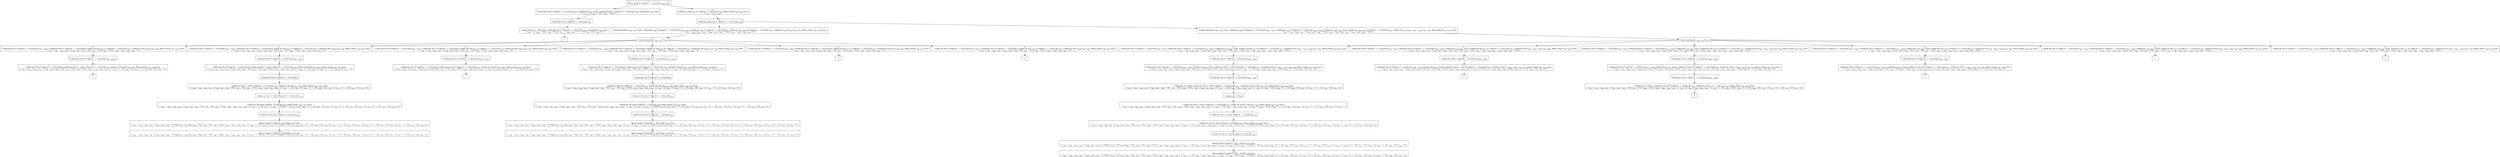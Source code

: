 digraph {
    graph [rankdir=TB
          ,bgcolor=transparent];
    node [shape=box
         ,fillcolor=white
         ,style=filled];
    0 [label=<O <BR/> Memo check (C Triple [0 : 1 : [3] [2] []]) v<SUB>363</SUB> Trueo>];
    1 [label=<C <BR/> Unfold get One (C Triple [0 : 1 : [3] [2] []]) v<SUB>391</SUB>, Unfold isNil v<SUB>391</SUB> Trueo, Unfold get Two (C Triple [0 : 1 : [3] [2] []]) v<SUB>392</SUB>, Unfold isNil v<SUB>392</SUB> Trueo <BR/>  [ v<SUB>363</SUB> &rarr; [], v<SUB>389</SUB> &rarr; Trueo, v<SUB>390</SUB> &rarr; Trueo ] >];
    2 [label=<C <BR/> Unfold one_step v<SUB>393</SUB> (C Triple [0 : 1 : [3] [2] []]) v<SUB>395</SUB>, Memo check v<SUB>395</SUB> v<SUB>394</SUB> Trueo <BR/>  [ v<SUB>363</SUB> &rarr; v<SUB>393</SUB> : v<SUB>394</SUB> ] >];
    3 [label=<O <BR/> Unfold get One (C Triple [0 : 1 : [3] [2] []]) v<SUB>391</SUB>>];
    4 [label=<C <BR/> Unfold isNil (0 : 1 : [3]) Trueo, Unfold get Two (C Triple [0 : 1 : [3] [2] []]) v<SUB>392</SUB>, Unfold isNil v<SUB>392</SUB> Trueo <BR/>  [ v<SUB>363</SUB> &rarr; [], v<SUB>389</SUB> &rarr; Trueo, v<SUB>390</SUB> &rarr; Trueo, v<SUB>391</SUB> &rarr; v<SUB>396</SUB>, v<SUB>396</SUB> &rarr; 0 : 1 : [3], v<SUB>397</SUB> &rarr; [2], v<SUB>398</SUB> &rarr; [] ] >];
    5 [label=<_|_>];
    6 [label=<O <BR/> Unfold one_step v<SUB>393</SUB> (C Triple [0 : 1 : [3] [2] []]) v<SUB>395</SUB>>];
    7 [label=<C <BR/> Unfold notEqStick v<SUB>396</SUB> v<SUB>397</SUB> Trueo, Unfold get v<SUB>396</SUB> (C Triple [0 : 1 : [3] [2] []]) (v<SUB>400</SUB> : v<SUB>401</SUB>), Unfold get v<SUB>397</SUB> (C Triple [0 : 1 : [3] [2] []]) [], Unfold set v<SUB>396</SUB> v<SUB>401</SUB> (C Triple [0 : 1 : [3] [2] []]) v<SUB>403</SUB>, Unfold set v<SUB>397</SUB> [v<SUB>400</SUB>] v<SUB>403</SUB> v<SUB>395</SUB>, Memo check v<SUB>395</SUB> v<SUB>394</SUB> Trueo <BR/>  [ v<SUB>363</SUB> &rarr; v<SUB>393</SUB> : v<SUB>394</SUB>, v<SUB>393</SUB> &rarr; (v<SUB>396</SUB>, v<SUB>397</SUB>), v<SUB>398</SUB> &rarr; Trueo, v<SUB>399</SUB> &rarr; v<SUB>400</SUB> : v<SUB>401</SUB>, v<SUB>402</SUB> &rarr; [] ] >];
    8 [label=<C <BR/> Unfold notEqStick v<SUB>396</SUB> v<SUB>397</SUB> Trueo, Unfold get v<SUB>396</SUB> (C Triple [0 : 1 : [3] [2] []]) (v<SUB>400</SUB> : v<SUB>401</SUB>), Unfold get v<SUB>397</SUB> (C Triple [0 : 1 : [3] [2] []]) (v<SUB>404</SUB> : v<SUB>405</SUB>), Unfold less v<SUB>400</SUB> v<SUB>404</SUB> Trueo, Unfold set v<SUB>396</SUB> v<SUB>401</SUB> (C Triple [0 : 1 : [3] [2] []]) v<SUB>407</SUB>, Unfold set v<SUB>397</SUB> (v<SUB>400</SUB> : v<SUB>404</SUB> : v<SUB>405</SUB>) v<SUB>407</SUB> v<SUB>395</SUB>, Memo check v<SUB>395</SUB> v<SUB>394</SUB> Trueo <BR/>  [ v<SUB>363</SUB> &rarr; v<SUB>393</SUB> : v<SUB>394</SUB>, v<SUB>393</SUB> &rarr; (v<SUB>396</SUB>, v<SUB>397</SUB>), v<SUB>398</SUB> &rarr; Trueo, v<SUB>399</SUB> &rarr; v<SUB>400</SUB> : v<SUB>401</SUB>, v<SUB>402</SUB> &rarr; v<SUB>404</SUB> : v<SUB>405</SUB>, v<SUB>406</SUB> &rarr; Trueo ] >];
    9 [label=<O <BR/> Unfold notEqStick v<SUB>396</SUB> v<SUB>397</SUB> Trueo>];
    10 [label=<C <BR/> Unfold get One (C Triple [0 : 1 : [3] [2] []]) (v<SUB>400</SUB> : v<SUB>401</SUB>), Unfold get Two (C Triple [0 : 1 : [3] [2] []]) [], Unfold set One v<SUB>401</SUB> (C Triple [0 : 1 : [3] [2] []]) v<SUB>403</SUB>, Unfold set Two [v<SUB>400</SUB>] v<SUB>403</SUB> v<SUB>395</SUB>, Memo check v<SUB>395</SUB> v<SUB>394</SUB> Trueo <BR/>  [ v<SUB>363</SUB> &rarr; v<SUB>393</SUB> : v<SUB>394</SUB>, v<SUB>393</SUB> &rarr; (v<SUB>396</SUB>, v<SUB>397</SUB>), v<SUB>396</SUB> &rarr; One, v<SUB>397</SUB> &rarr; Two, v<SUB>398</SUB> &rarr; Trueo, v<SUB>399</SUB> &rarr; v<SUB>400</SUB> : v<SUB>401</SUB>, v<SUB>402</SUB> &rarr; [] ] >];
    11 [label=<C <BR/> Unfold get One (C Triple [0 : 1 : [3] [2] []]) (v<SUB>400</SUB> : v<SUB>401</SUB>), Unfold get Thr (C Triple [0 : 1 : [3] [2] []]) [], Unfold set One v<SUB>401</SUB> (C Triple [0 : 1 : [3] [2] []]) v<SUB>403</SUB>, Unfold set Thr [v<SUB>400</SUB>] v<SUB>403</SUB> v<SUB>395</SUB>, Memo check v<SUB>395</SUB> v<SUB>394</SUB> Trueo <BR/>  [ v<SUB>363</SUB> &rarr; v<SUB>393</SUB> : v<SUB>394</SUB>, v<SUB>393</SUB> &rarr; (v<SUB>396</SUB>, v<SUB>397</SUB>), v<SUB>396</SUB> &rarr; One, v<SUB>397</SUB> &rarr; Thr, v<SUB>398</SUB> &rarr; Trueo, v<SUB>399</SUB> &rarr; v<SUB>400</SUB> : v<SUB>401</SUB>, v<SUB>402</SUB> &rarr; [] ] >];
    12 [label=<C <BR/> Unfold get Two (C Triple [0 : 1 : [3] [2] []]) (v<SUB>400</SUB> : v<SUB>401</SUB>), Unfold get One (C Triple [0 : 1 : [3] [2] []]) [], Unfold set Two v<SUB>401</SUB> (C Triple [0 : 1 : [3] [2] []]) v<SUB>403</SUB>, Unfold set One [v<SUB>400</SUB>] v<SUB>403</SUB> v<SUB>395</SUB>, Memo check v<SUB>395</SUB> v<SUB>394</SUB> Trueo <BR/>  [ v<SUB>363</SUB> &rarr; v<SUB>393</SUB> : v<SUB>394</SUB>, v<SUB>393</SUB> &rarr; (v<SUB>396</SUB>, v<SUB>397</SUB>), v<SUB>396</SUB> &rarr; Two, v<SUB>397</SUB> &rarr; One, v<SUB>398</SUB> &rarr; Trueo, v<SUB>399</SUB> &rarr; v<SUB>400</SUB> : v<SUB>401</SUB>, v<SUB>402</SUB> &rarr; [] ] >];
    13 [label=<C <BR/> Unfold get Two (C Triple [0 : 1 : [3] [2] []]) (v<SUB>400</SUB> : v<SUB>401</SUB>), Unfold get Thr (C Triple [0 : 1 : [3] [2] []]) [], Unfold set Two v<SUB>401</SUB> (C Triple [0 : 1 : [3] [2] []]) v<SUB>403</SUB>, Unfold set Thr [v<SUB>400</SUB>] v<SUB>403</SUB> v<SUB>395</SUB>, Memo check v<SUB>395</SUB> v<SUB>394</SUB> Trueo <BR/>  [ v<SUB>363</SUB> &rarr; v<SUB>393</SUB> : v<SUB>394</SUB>, v<SUB>393</SUB> &rarr; (v<SUB>396</SUB>, v<SUB>397</SUB>), v<SUB>396</SUB> &rarr; Two, v<SUB>397</SUB> &rarr; Thr, v<SUB>398</SUB> &rarr; Trueo, v<SUB>399</SUB> &rarr; v<SUB>400</SUB> : v<SUB>401</SUB>, v<SUB>402</SUB> &rarr; [] ] >];
    14 [label=<C <BR/> Unfold get Thr (C Triple [0 : 1 : [3] [2] []]) (v<SUB>400</SUB> : v<SUB>401</SUB>), Unfold get One (C Triple [0 : 1 : [3] [2] []]) [], Unfold set Thr v<SUB>401</SUB> (C Triple [0 : 1 : [3] [2] []]) v<SUB>403</SUB>, Unfold set One [v<SUB>400</SUB>] v<SUB>403</SUB> v<SUB>395</SUB>, Memo check v<SUB>395</SUB> v<SUB>394</SUB> Trueo <BR/>  [ v<SUB>363</SUB> &rarr; v<SUB>393</SUB> : v<SUB>394</SUB>, v<SUB>393</SUB> &rarr; (v<SUB>396</SUB>, v<SUB>397</SUB>), v<SUB>396</SUB> &rarr; Thr, v<SUB>397</SUB> &rarr; One, v<SUB>398</SUB> &rarr; Trueo, v<SUB>399</SUB> &rarr; v<SUB>400</SUB> : v<SUB>401</SUB>, v<SUB>402</SUB> &rarr; [] ] >];
    15 [label=<C <BR/> Unfold get Thr (C Triple [0 : 1 : [3] [2] []]) (v<SUB>400</SUB> : v<SUB>401</SUB>), Unfold get Two (C Triple [0 : 1 : [3] [2] []]) [], Unfold set Thr v<SUB>401</SUB> (C Triple [0 : 1 : [3] [2] []]) v<SUB>403</SUB>, Unfold set Two [v<SUB>400</SUB>] v<SUB>403</SUB> v<SUB>395</SUB>, Memo check v<SUB>395</SUB> v<SUB>394</SUB> Trueo <BR/>  [ v<SUB>363</SUB> &rarr; v<SUB>393</SUB> : v<SUB>394</SUB>, v<SUB>393</SUB> &rarr; (v<SUB>396</SUB>, v<SUB>397</SUB>), v<SUB>396</SUB> &rarr; Thr, v<SUB>397</SUB> &rarr; Two, v<SUB>398</SUB> &rarr; Trueo, v<SUB>399</SUB> &rarr; v<SUB>400</SUB> : v<SUB>401</SUB>, v<SUB>402</SUB> &rarr; [] ] >];
    16 [label=<O <BR/> Unfold get One (C Triple [0 : 1 : [3] [2] []]) (v<SUB>400</SUB> : v<SUB>401</SUB>)>];
    17 [label=<C <BR/> Unfold get Two (C Triple [0 : 1 : [3] [2] []]) [], Unfold set One (1 : [3]) (C Triple [0 : 1 : [3] [2] []]) v<SUB>403</SUB>, Unfold set Two [0] v<SUB>403</SUB> v<SUB>395</SUB>, Memo check v<SUB>395</SUB> v<SUB>394</SUB> Trueo <BR/>  [ v<SUB>363</SUB> &rarr; v<SUB>393</SUB> : v<SUB>394</SUB>, v<SUB>393</SUB> &rarr; (v<SUB>396</SUB>, v<SUB>397</SUB>), v<SUB>396</SUB> &rarr; One, v<SUB>397</SUB> &rarr; Two, v<SUB>398</SUB> &rarr; Trueo, v<SUB>399</SUB> &rarr; v<SUB>400</SUB> : v<SUB>401</SUB>, v<SUB>400</SUB> &rarr; 0, v<SUB>401</SUB> &rarr; 1 : [3], v<SUB>402</SUB> &rarr; [], v<SUB>408</SUB> &rarr; 0 : 1 : [3], v<SUB>409</SUB> &rarr; [2], v<SUB>410</SUB> &rarr; [] ] >];
    18 [label=<_|_>];
    19 [label=<O <BR/> Unfold get One (C Triple [0 : 1 : [3] [2] []]) (v<SUB>400</SUB> : v<SUB>401</SUB>)>];
    20 [label=<C <BR/> Unfold get Thr (C Triple [0 : 1 : [3] [2] []]) [], Unfold set One (1 : [3]) (C Triple [0 : 1 : [3] [2] []]) v<SUB>403</SUB>, Unfold set Thr [0] v<SUB>403</SUB> v<SUB>395</SUB>, Memo check v<SUB>395</SUB> v<SUB>394</SUB> Trueo <BR/>  [ v<SUB>363</SUB> &rarr; v<SUB>393</SUB> : v<SUB>394</SUB>, v<SUB>393</SUB> &rarr; (v<SUB>396</SUB>, v<SUB>397</SUB>), v<SUB>396</SUB> &rarr; One, v<SUB>397</SUB> &rarr; Thr, v<SUB>398</SUB> &rarr; Trueo, v<SUB>399</SUB> &rarr; v<SUB>400</SUB> : v<SUB>401</SUB>, v<SUB>400</SUB> &rarr; 0, v<SUB>401</SUB> &rarr; 1 : [3], v<SUB>402</SUB> &rarr; [], v<SUB>408</SUB> &rarr; 0 : 1 : [3], v<SUB>409</SUB> &rarr; [2], v<SUB>410</SUB> &rarr; [] ] >];
    21 [label=<O <BR/> Unfold get Thr (C Triple [0 : 1 : [3] [2] []]) []>];
    22 [label=<C <BR/> Unfold set One (1 : [3]) (C Triple [0 : 1 : [3] [2] []]) v<SUB>403</SUB>, Unfold set Thr [0] v<SUB>403</SUB> v<SUB>395</SUB>, Memo check v<SUB>395</SUB> v<SUB>394</SUB> Trueo <BR/>  [ v<SUB>363</SUB> &rarr; v<SUB>393</SUB> : v<SUB>394</SUB>, v<SUB>393</SUB> &rarr; (v<SUB>396</SUB>, v<SUB>397</SUB>), v<SUB>396</SUB> &rarr; One, v<SUB>397</SUB> &rarr; Thr, v<SUB>398</SUB> &rarr; Trueo, v<SUB>399</SUB> &rarr; v<SUB>400</SUB> : v<SUB>401</SUB>, v<SUB>400</SUB> &rarr; 0, v<SUB>401</SUB> &rarr; 1 : [3], v<SUB>402</SUB> &rarr; [], v<SUB>408</SUB> &rarr; 0 : 1 : [3], v<SUB>409</SUB> &rarr; [2], v<SUB>410</SUB> &rarr; [], v<SUB>411</SUB> &rarr; 0 : 1 : [3], v<SUB>412</SUB> &rarr; [2], v<SUB>413</SUB> &rarr; [] ] >];
    23 [label=<O <BR/> Unfold set One (1 : [3]) (C Triple [0 : 1 : [3] [2] []]) v<SUB>403</SUB>>];
    24 [label=<C <BR/> Unfold set Thr [0] (C Triple [1 : [3] [2] []]) v<SUB>395</SUB>, Memo check v<SUB>395</SUB> v<SUB>394</SUB> Trueo <BR/>  [ v<SUB>363</SUB> &rarr; v<SUB>393</SUB> : v<SUB>394</SUB>, v<SUB>393</SUB> &rarr; (v<SUB>396</SUB>, v<SUB>397</SUB>), v<SUB>396</SUB> &rarr; One, v<SUB>397</SUB> &rarr; Thr, v<SUB>398</SUB> &rarr; Trueo, v<SUB>399</SUB> &rarr; v<SUB>400</SUB> : v<SUB>401</SUB>, v<SUB>400</SUB> &rarr; 0, v<SUB>401</SUB> &rarr; 1 : [3], v<SUB>402</SUB> &rarr; [], v<SUB>403</SUB> &rarr; C Triple [1 : [3] v<SUB>415</SUB> v<SUB>416</SUB>], v<SUB>408</SUB> &rarr; 0 : 1 : [3], v<SUB>409</SUB> &rarr; [2], v<SUB>410</SUB> &rarr; [], v<SUB>411</SUB> &rarr; 0 : 1 : [3], v<SUB>412</SUB> &rarr; [2], v<SUB>413</SUB> &rarr; [], v<SUB>414</SUB> &rarr; 0 : 1 : [3], v<SUB>415</SUB> &rarr; [2], v<SUB>416</SUB> &rarr; [] ] >];
    25 [label=<O <BR/> Unfold set Thr [0] (C Triple [1 : [3] [2] []]) v<SUB>395</SUB>>];
    26 [label=<C <BR/> Memo check (C Triple [1 : [3] [2] [0]]) v<SUB>394</SUB> Trueo <BR/>  [ v<SUB>363</SUB> &rarr; v<SUB>393</SUB> : v<SUB>394</SUB>, v<SUB>393</SUB> &rarr; (v<SUB>396</SUB>, v<SUB>397</SUB>), v<SUB>395</SUB> &rarr; C Triple [v<SUB>417</SUB> v<SUB>418</SUB> [0]], v<SUB>396</SUB> &rarr; One, v<SUB>397</SUB> &rarr; Thr, v<SUB>398</SUB> &rarr; Trueo, v<SUB>399</SUB> &rarr; v<SUB>400</SUB> : v<SUB>401</SUB>, v<SUB>400</SUB> &rarr; 0, v<SUB>401</SUB> &rarr; 1 : [3], v<SUB>402</SUB> &rarr; [], v<SUB>403</SUB> &rarr; C Triple [1 : [3] v<SUB>415</SUB> v<SUB>416</SUB>], v<SUB>408</SUB> &rarr; 0 : 1 : [3], v<SUB>409</SUB> &rarr; [2], v<SUB>410</SUB> &rarr; [], v<SUB>411</SUB> &rarr; 0 : 1 : [3], v<SUB>412</SUB> &rarr; [2], v<SUB>413</SUB> &rarr; [], v<SUB>414</SUB> &rarr; 0 : 1 : [3], v<SUB>415</SUB> &rarr; [2], v<SUB>416</SUB> &rarr; [], v<SUB>417</SUB> &rarr; 1 : [3], v<SUB>418</SUB> &rarr; [2], v<SUB>419</SUB> &rarr; [] ] >];
    27 [label=<Leaf <BR/> Memo check (C Triple [1 : [3] [2] [0]]) v<SUB>394</SUB> Trueo <BR/>  [ v<SUB>363</SUB> &rarr; v<SUB>393</SUB> : v<SUB>394</SUB>, v<SUB>393</SUB> &rarr; (v<SUB>396</SUB>, v<SUB>397</SUB>), v<SUB>395</SUB> &rarr; C Triple [v<SUB>417</SUB> v<SUB>418</SUB> [0]], v<SUB>396</SUB> &rarr; One, v<SUB>397</SUB> &rarr; Thr, v<SUB>398</SUB> &rarr; Trueo, v<SUB>399</SUB> &rarr; v<SUB>400</SUB> : v<SUB>401</SUB>, v<SUB>400</SUB> &rarr; 0, v<SUB>401</SUB> &rarr; 1 : [3], v<SUB>402</SUB> &rarr; [], v<SUB>403</SUB> &rarr; C Triple [1 : [3] v<SUB>415</SUB> v<SUB>416</SUB>], v<SUB>408</SUB> &rarr; 0 : 1 : [3], v<SUB>409</SUB> &rarr; [2], v<SUB>410</SUB> &rarr; [], v<SUB>411</SUB> &rarr; 0 : 1 : [3], v<SUB>412</SUB> &rarr; [2], v<SUB>413</SUB> &rarr; [], v<SUB>414</SUB> &rarr; 0 : 1 : [3], v<SUB>415</SUB> &rarr; [2], v<SUB>416</SUB> &rarr; [], v<SUB>417</SUB> &rarr; 1 : [3], v<SUB>418</SUB> &rarr; [2], v<SUB>419</SUB> &rarr; [] ] >];
    28 [label=<O <BR/> Unfold get Two (C Triple [0 : 1 : [3] [2] []]) (v<SUB>400</SUB> : v<SUB>401</SUB>)>];
    29 [label=<C <BR/> Unfold get One (C Triple [0 : 1 : [3] [2] []]) [], Unfold set Two [] (C Triple [0 : 1 : [3] [2] []]) v<SUB>403</SUB>, Unfold set One [2] v<SUB>403</SUB> v<SUB>395</SUB>, Memo check v<SUB>395</SUB> v<SUB>394</SUB> Trueo <BR/>  [ v<SUB>363</SUB> &rarr; v<SUB>393</SUB> : v<SUB>394</SUB>, v<SUB>393</SUB> &rarr; (v<SUB>396</SUB>, v<SUB>397</SUB>), v<SUB>396</SUB> &rarr; Two, v<SUB>397</SUB> &rarr; One, v<SUB>398</SUB> &rarr; Trueo, v<SUB>399</SUB> &rarr; v<SUB>400</SUB> : v<SUB>401</SUB>, v<SUB>400</SUB> &rarr; 2, v<SUB>401</SUB> &rarr; [], v<SUB>402</SUB> &rarr; [], v<SUB>408</SUB> &rarr; 0 : 1 : [3], v<SUB>409</SUB> &rarr; [2], v<SUB>410</SUB> &rarr; [] ] >];
    30 [label=<_|_>];
    31 [label=<O <BR/> Unfold get Two (C Triple [0 : 1 : [3] [2] []]) (v<SUB>400</SUB> : v<SUB>401</SUB>)>];
    32 [label=<C <BR/> Unfold get Thr (C Triple [0 : 1 : [3] [2] []]) [], Unfold set Two [] (C Triple [0 : 1 : [3] [2] []]) v<SUB>403</SUB>, Unfold set Thr [2] v<SUB>403</SUB> v<SUB>395</SUB>, Memo check v<SUB>395</SUB> v<SUB>394</SUB> Trueo <BR/>  [ v<SUB>363</SUB> &rarr; v<SUB>393</SUB> : v<SUB>394</SUB>, v<SUB>393</SUB> &rarr; (v<SUB>396</SUB>, v<SUB>397</SUB>), v<SUB>396</SUB> &rarr; Two, v<SUB>397</SUB> &rarr; Thr, v<SUB>398</SUB> &rarr; Trueo, v<SUB>399</SUB> &rarr; v<SUB>400</SUB> : v<SUB>401</SUB>, v<SUB>400</SUB> &rarr; 2, v<SUB>401</SUB> &rarr; [], v<SUB>402</SUB> &rarr; [], v<SUB>408</SUB> &rarr; 0 : 1 : [3], v<SUB>409</SUB> &rarr; [2], v<SUB>410</SUB> &rarr; [] ] >];
    33 [label=<O <BR/> Unfold get Thr (C Triple [0 : 1 : [3] [2] []]) []>];
    34 [label=<C <BR/> Unfold set Two [] (C Triple [0 : 1 : [3] [2] []]) v<SUB>403</SUB>, Unfold set Thr [2] v<SUB>403</SUB> v<SUB>395</SUB>, Memo check v<SUB>395</SUB> v<SUB>394</SUB> Trueo <BR/>  [ v<SUB>363</SUB> &rarr; v<SUB>393</SUB> : v<SUB>394</SUB>, v<SUB>393</SUB> &rarr; (v<SUB>396</SUB>, v<SUB>397</SUB>), v<SUB>396</SUB> &rarr; Two, v<SUB>397</SUB> &rarr; Thr, v<SUB>398</SUB> &rarr; Trueo, v<SUB>399</SUB> &rarr; v<SUB>400</SUB> : v<SUB>401</SUB>, v<SUB>400</SUB> &rarr; 2, v<SUB>401</SUB> &rarr; [], v<SUB>402</SUB> &rarr; [], v<SUB>408</SUB> &rarr; 0 : 1 : [3], v<SUB>409</SUB> &rarr; [2], v<SUB>410</SUB> &rarr; [], v<SUB>411</SUB> &rarr; 0 : 1 : [3], v<SUB>412</SUB> &rarr; [2], v<SUB>413</SUB> &rarr; [] ] >];
    35 [label=<O <BR/> Unfold set Two [] (C Triple [0 : 1 : [3] [2] []]) v<SUB>403</SUB>>];
    36 [label=<C <BR/> Unfold set Thr [2] (C Triple [0 : 1 : [3] [] []]) v<SUB>395</SUB>, Memo check v<SUB>395</SUB> v<SUB>394</SUB> Trueo <BR/>  [ v<SUB>363</SUB> &rarr; v<SUB>393</SUB> : v<SUB>394</SUB>, v<SUB>393</SUB> &rarr; (v<SUB>396</SUB>, v<SUB>397</SUB>), v<SUB>396</SUB> &rarr; Two, v<SUB>397</SUB> &rarr; Thr, v<SUB>398</SUB> &rarr; Trueo, v<SUB>399</SUB> &rarr; v<SUB>400</SUB> : v<SUB>401</SUB>, v<SUB>400</SUB> &rarr; 2, v<SUB>401</SUB> &rarr; [], v<SUB>402</SUB> &rarr; [], v<SUB>403</SUB> &rarr; C Triple [v<SUB>414</SUB> [] v<SUB>416</SUB>], v<SUB>408</SUB> &rarr; 0 : 1 : [3], v<SUB>409</SUB> &rarr; [2], v<SUB>410</SUB> &rarr; [], v<SUB>411</SUB> &rarr; 0 : 1 : [3], v<SUB>412</SUB> &rarr; [2], v<SUB>413</SUB> &rarr; [], v<SUB>414</SUB> &rarr; 0 : 1 : [3], v<SUB>415</SUB> &rarr; [2], v<SUB>416</SUB> &rarr; [] ] >];
    37 [label=<O <BR/> Unfold set Thr [2] (C Triple [0 : 1 : [3] [] []]) v<SUB>395</SUB>>];
    38 [label=<C <BR/> Memo check (C Triple [0 : 1 : [3] [] [2]]) v<SUB>394</SUB> Trueo <BR/>  [ v<SUB>363</SUB> &rarr; v<SUB>393</SUB> : v<SUB>394</SUB>, v<SUB>393</SUB> &rarr; (v<SUB>396</SUB>, v<SUB>397</SUB>), v<SUB>395</SUB> &rarr; C Triple [v<SUB>417</SUB> v<SUB>418</SUB> [2]], v<SUB>396</SUB> &rarr; Two, v<SUB>397</SUB> &rarr; Thr, v<SUB>398</SUB> &rarr; Trueo, v<SUB>399</SUB> &rarr; v<SUB>400</SUB> : v<SUB>401</SUB>, v<SUB>400</SUB> &rarr; 2, v<SUB>401</SUB> &rarr; [], v<SUB>402</SUB> &rarr; [], v<SUB>403</SUB> &rarr; C Triple [v<SUB>414</SUB> [] v<SUB>416</SUB>], v<SUB>408</SUB> &rarr; 0 : 1 : [3], v<SUB>409</SUB> &rarr; [2], v<SUB>410</SUB> &rarr; [], v<SUB>411</SUB> &rarr; 0 : 1 : [3], v<SUB>412</SUB> &rarr; [2], v<SUB>413</SUB> &rarr; [], v<SUB>414</SUB> &rarr; 0 : 1 : [3], v<SUB>415</SUB> &rarr; [2], v<SUB>416</SUB> &rarr; [], v<SUB>417</SUB> &rarr; 0 : 1 : [3], v<SUB>418</SUB> &rarr; [], v<SUB>419</SUB> &rarr; [] ] >];
    39 [label=<Leaf <BR/> Memo check (C Triple [0 : 1 : [3] [] [2]]) v<SUB>394</SUB> Trueo <BR/>  [ v<SUB>363</SUB> &rarr; v<SUB>393</SUB> : v<SUB>394</SUB>, v<SUB>393</SUB> &rarr; (v<SUB>396</SUB>, v<SUB>397</SUB>), v<SUB>395</SUB> &rarr; C Triple [v<SUB>417</SUB> v<SUB>418</SUB> [2]], v<SUB>396</SUB> &rarr; Two, v<SUB>397</SUB> &rarr; Thr, v<SUB>398</SUB> &rarr; Trueo, v<SUB>399</SUB> &rarr; v<SUB>400</SUB> : v<SUB>401</SUB>, v<SUB>400</SUB> &rarr; 2, v<SUB>401</SUB> &rarr; [], v<SUB>402</SUB> &rarr; [], v<SUB>403</SUB> &rarr; C Triple [v<SUB>414</SUB> [] v<SUB>416</SUB>], v<SUB>408</SUB> &rarr; 0 : 1 : [3], v<SUB>409</SUB> &rarr; [2], v<SUB>410</SUB> &rarr; [], v<SUB>411</SUB> &rarr; 0 : 1 : [3], v<SUB>412</SUB> &rarr; [2], v<SUB>413</SUB> &rarr; [], v<SUB>414</SUB> &rarr; 0 : 1 : [3], v<SUB>415</SUB> &rarr; [2], v<SUB>416</SUB> &rarr; [], v<SUB>417</SUB> &rarr; 0 : 1 : [3], v<SUB>418</SUB> &rarr; [], v<SUB>419</SUB> &rarr; [] ] >];
    40 [label=<_|_>];
    41 [label=<_|_>];
    42 [label=<O <BR/> Unfold notEqStick v<SUB>396</SUB> v<SUB>397</SUB> Trueo>];
    43 [label=<C <BR/> Unfold get One (C Triple [0 : 1 : [3] [2] []]) (v<SUB>400</SUB> : v<SUB>401</SUB>), Unfold get Two (C Triple [0 : 1 : [3] [2] []]) (v<SUB>404</SUB> : v<SUB>405</SUB>), Unfold less v<SUB>400</SUB> v<SUB>404</SUB> Trueo, Unfold set One v<SUB>401</SUB> (C Triple [0 : 1 : [3] [2] []]) v<SUB>407</SUB>, Unfold set Two (v<SUB>400</SUB> : v<SUB>404</SUB> : v<SUB>405</SUB>) v<SUB>407</SUB> v<SUB>395</SUB>, Memo check v<SUB>395</SUB> v<SUB>394</SUB> Trueo <BR/>  [ v<SUB>363</SUB> &rarr; v<SUB>393</SUB> : v<SUB>394</SUB>, v<SUB>393</SUB> &rarr; (v<SUB>396</SUB>, v<SUB>397</SUB>), v<SUB>396</SUB> &rarr; One, v<SUB>397</SUB> &rarr; Two, v<SUB>398</SUB> &rarr; Trueo, v<SUB>399</SUB> &rarr; v<SUB>400</SUB> : v<SUB>401</SUB>, v<SUB>402</SUB> &rarr; v<SUB>404</SUB> : v<SUB>405</SUB>, v<SUB>406</SUB> &rarr; Trueo ] >];
    44 [label=<C <BR/> Unfold get One (C Triple [0 : 1 : [3] [2] []]) (v<SUB>400</SUB> : v<SUB>401</SUB>), Unfold get Thr (C Triple [0 : 1 : [3] [2] []]) (v<SUB>404</SUB> : v<SUB>405</SUB>), Unfold less v<SUB>400</SUB> v<SUB>404</SUB> Trueo, Unfold set One v<SUB>401</SUB> (C Triple [0 : 1 : [3] [2] []]) v<SUB>407</SUB>, Unfold set Thr (v<SUB>400</SUB> : v<SUB>404</SUB> : v<SUB>405</SUB>) v<SUB>407</SUB> v<SUB>395</SUB>, Memo check v<SUB>395</SUB> v<SUB>394</SUB> Trueo <BR/>  [ v<SUB>363</SUB> &rarr; v<SUB>393</SUB> : v<SUB>394</SUB>, v<SUB>393</SUB> &rarr; (v<SUB>396</SUB>, v<SUB>397</SUB>), v<SUB>396</SUB> &rarr; One, v<SUB>397</SUB> &rarr; Thr, v<SUB>398</SUB> &rarr; Trueo, v<SUB>399</SUB> &rarr; v<SUB>400</SUB> : v<SUB>401</SUB>, v<SUB>402</SUB> &rarr; v<SUB>404</SUB> : v<SUB>405</SUB>, v<SUB>406</SUB> &rarr; Trueo ] >];
    45 [label=<C <BR/> Unfold get Two (C Triple [0 : 1 : [3] [2] []]) (v<SUB>400</SUB> : v<SUB>401</SUB>), Unfold get One (C Triple [0 : 1 : [3] [2] []]) (v<SUB>404</SUB> : v<SUB>405</SUB>), Unfold less v<SUB>400</SUB> v<SUB>404</SUB> Trueo, Unfold set Two v<SUB>401</SUB> (C Triple [0 : 1 : [3] [2] []]) v<SUB>407</SUB>, Unfold set One (v<SUB>400</SUB> : v<SUB>404</SUB> : v<SUB>405</SUB>) v<SUB>407</SUB> v<SUB>395</SUB>, Memo check v<SUB>395</SUB> v<SUB>394</SUB> Trueo <BR/>  [ v<SUB>363</SUB> &rarr; v<SUB>393</SUB> : v<SUB>394</SUB>, v<SUB>393</SUB> &rarr; (v<SUB>396</SUB>, v<SUB>397</SUB>), v<SUB>396</SUB> &rarr; Two, v<SUB>397</SUB> &rarr; One, v<SUB>398</SUB> &rarr; Trueo, v<SUB>399</SUB> &rarr; v<SUB>400</SUB> : v<SUB>401</SUB>, v<SUB>402</SUB> &rarr; v<SUB>404</SUB> : v<SUB>405</SUB>, v<SUB>406</SUB> &rarr; Trueo ] >];
    46 [label=<C <BR/> Unfold get Two (C Triple [0 : 1 : [3] [2] []]) (v<SUB>400</SUB> : v<SUB>401</SUB>), Unfold get Thr (C Triple [0 : 1 : [3] [2] []]) (v<SUB>404</SUB> : v<SUB>405</SUB>), Unfold less v<SUB>400</SUB> v<SUB>404</SUB> Trueo, Unfold set Two v<SUB>401</SUB> (C Triple [0 : 1 : [3] [2] []]) v<SUB>407</SUB>, Unfold set Thr (v<SUB>400</SUB> : v<SUB>404</SUB> : v<SUB>405</SUB>) v<SUB>407</SUB> v<SUB>395</SUB>, Memo check v<SUB>395</SUB> v<SUB>394</SUB> Trueo <BR/>  [ v<SUB>363</SUB> &rarr; v<SUB>393</SUB> : v<SUB>394</SUB>, v<SUB>393</SUB> &rarr; (v<SUB>396</SUB>, v<SUB>397</SUB>), v<SUB>396</SUB> &rarr; Two, v<SUB>397</SUB> &rarr; Thr, v<SUB>398</SUB> &rarr; Trueo, v<SUB>399</SUB> &rarr; v<SUB>400</SUB> : v<SUB>401</SUB>, v<SUB>402</SUB> &rarr; v<SUB>404</SUB> : v<SUB>405</SUB>, v<SUB>406</SUB> &rarr; Trueo ] >];
    47 [label=<C <BR/> Unfold get Thr (C Triple [0 : 1 : [3] [2] []]) (v<SUB>400</SUB> : v<SUB>401</SUB>), Unfold get One (C Triple [0 : 1 : [3] [2] []]) (v<SUB>404</SUB> : v<SUB>405</SUB>), Unfold less v<SUB>400</SUB> v<SUB>404</SUB> Trueo, Unfold set Thr v<SUB>401</SUB> (C Triple [0 : 1 : [3] [2] []]) v<SUB>407</SUB>, Unfold set One (v<SUB>400</SUB> : v<SUB>404</SUB> : v<SUB>405</SUB>) v<SUB>407</SUB> v<SUB>395</SUB>, Memo check v<SUB>395</SUB> v<SUB>394</SUB> Trueo <BR/>  [ v<SUB>363</SUB> &rarr; v<SUB>393</SUB> : v<SUB>394</SUB>, v<SUB>393</SUB> &rarr; (v<SUB>396</SUB>, v<SUB>397</SUB>), v<SUB>396</SUB> &rarr; Thr, v<SUB>397</SUB> &rarr; One, v<SUB>398</SUB> &rarr; Trueo, v<SUB>399</SUB> &rarr; v<SUB>400</SUB> : v<SUB>401</SUB>, v<SUB>402</SUB> &rarr; v<SUB>404</SUB> : v<SUB>405</SUB>, v<SUB>406</SUB> &rarr; Trueo ] >];
    48 [label=<C <BR/> Unfold get Thr (C Triple [0 : 1 : [3] [2] []]) (v<SUB>400</SUB> : v<SUB>401</SUB>), Unfold get Two (C Triple [0 : 1 : [3] [2] []]) (v<SUB>404</SUB> : v<SUB>405</SUB>), Unfold less v<SUB>400</SUB> v<SUB>404</SUB> Trueo, Unfold set Thr v<SUB>401</SUB> (C Triple [0 : 1 : [3] [2] []]) v<SUB>407</SUB>, Unfold set Two (v<SUB>400</SUB> : v<SUB>404</SUB> : v<SUB>405</SUB>) v<SUB>407</SUB> v<SUB>395</SUB>, Memo check v<SUB>395</SUB> v<SUB>394</SUB> Trueo <BR/>  [ v<SUB>363</SUB> &rarr; v<SUB>393</SUB> : v<SUB>394</SUB>, v<SUB>393</SUB> &rarr; (v<SUB>396</SUB>, v<SUB>397</SUB>), v<SUB>396</SUB> &rarr; Thr, v<SUB>397</SUB> &rarr; Two, v<SUB>398</SUB> &rarr; Trueo, v<SUB>399</SUB> &rarr; v<SUB>400</SUB> : v<SUB>401</SUB>, v<SUB>402</SUB> &rarr; v<SUB>404</SUB> : v<SUB>405</SUB>, v<SUB>406</SUB> &rarr; Trueo ] >];
    49 [label=<O <BR/> Unfold get One (C Triple [0 : 1 : [3] [2] []]) (v<SUB>400</SUB> : v<SUB>401</SUB>)>];
    50 [label=<C <BR/> Unfold get Two (C Triple [0 : 1 : [3] [2] []]) (v<SUB>404</SUB> : v<SUB>405</SUB>), Unfold less 0 v<SUB>404</SUB> Trueo, Unfold set One (1 : [3]) (C Triple [0 : 1 : [3] [2] []]) v<SUB>407</SUB>, Unfold set Two (0 : v<SUB>404</SUB> : v<SUB>405</SUB>) v<SUB>407</SUB> v<SUB>395</SUB>, Memo check v<SUB>395</SUB> v<SUB>394</SUB> Trueo <BR/>  [ v<SUB>363</SUB> &rarr; v<SUB>393</SUB> : v<SUB>394</SUB>, v<SUB>393</SUB> &rarr; (v<SUB>396</SUB>, v<SUB>397</SUB>), v<SUB>396</SUB> &rarr; One, v<SUB>397</SUB> &rarr; Two, v<SUB>398</SUB> &rarr; Trueo, v<SUB>399</SUB> &rarr; v<SUB>400</SUB> : v<SUB>401</SUB>, v<SUB>400</SUB> &rarr; 0, v<SUB>401</SUB> &rarr; 1 : [3], v<SUB>402</SUB> &rarr; v<SUB>404</SUB> : v<SUB>405</SUB>, v<SUB>406</SUB> &rarr; Trueo, v<SUB>408</SUB> &rarr; 0 : 1 : [3], v<SUB>409</SUB> &rarr; [2], v<SUB>410</SUB> &rarr; [] ] >];
    51 [label=<O <BR/> Unfold get Two (C Triple [0 : 1 : [3] [2] []]) (v<SUB>404</SUB> : v<SUB>405</SUB>)>];
    52 [label=<C <BR/> Unfold less 0 2 Trueo, Unfold set One (1 : [3]) (C Triple [0 : 1 : [3] [2] []]) v<SUB>407</SUB>, Unfold set Two (0 : [2]) v<SUB>407</SUB> v<SUB>395</SUB>, Memo check v<SUB>395</SUB> v<SUB>394</SUB> Trueo <BR/>  [ v<SUB>363</SUB> &rarr; v<SUB>393</SUB> : v<SUB>394</SUB>, v<SUB>393</SUB> &rarr; (v<SUB>396</SUB>, v<SUB>397</SUB>), v<SUB>396</SUB> &rarr; One, v<SUB>397</SUB> &rarr; Two, v<SUB>398</SUB> &rarr; Trueo, v<SUB>399</SUB> &rarr; v<SUB>400</SUB> : v<SUB>401</SUB>, v<SUB>400</SUB> &rarr; 0, v<SUB>401</SUB> &rarr; 1 : [3], v<SUB>402</SUB> &rarr; v<SUB>404</SUB> : v<SUB>405</SUB>, v<SUB>404</SUB> &rarr; 2, v<SUB>405</SUB> &rarr; [], v<SUB>406</SUB> &rarr; Trueo, v<SUB>408</SUB> &rarr; 0 : 1 : [3], v<SUB>409</SUB> &rarr; [2], v<SUB>410</SUB> &rarr; [], v<SUB>411</SUB> &rarr; 0 : 1 : [3], v<SUB>412</SUB> &rarr; [2], v<SUB>413</SUB> &rarr; [] ] >];
    53 [label=<O <BR/> Unfold less 0 2 Trueo>];
    54 [label=<C <BR/> Unfold set One (1 : [3]) (C Triple [0 : 1 : [3] [2] []]) v<SUB>407</SUB>, Unfold set Two (0 : [2]) v<SUB>407</SUB> v<SUB>395</SUB>, Memo check v<SUB>395</SUB> v<SUB>394</SUB> Trueo <BR/>  [ v<SUB>363</SUB> &rarr; v<SUB>393</SUB> : v<SUB>394</SUB>, v<SUB>393</SUB> &rarr; (v<SUB>396</SUB>, v<SUB>397</SUB>), v<SUB>396</SUB> &rarr; One, v<SUB>397</SUB> &rarr; Two, v<SUB>398</SUB> &rarr; Trueo, v<SUB>399</SUB> &rarr; v<SUB>400</SUB> : v<SUB>401</SUB>, v<SUB>400</SUB> &rarr; 0, v<SUB>401</SUB> &rarr; 1 : [3], v<SUB>402</SUB> &rarr; v<SUB>404</SUB> : v<SUB>405</SUB>, v<SUB>404</SUB> &rarr; 2, v<SUB>405</SUB> &rarr; [], v<SUB>406</SUB> &rarr; Trueo, v<SUB>408</SUB> &rarr; 0 : 1 : [3], v<SUB>409</SUB> &rarr; [2], v<SUB>410</SUB> &rarr; [], v<SUB>411</SUB> &rarr; 0 : 1 : [3], v<SUB>412</SUB> &rarr; [2], v<SUB>413</SUB> &rarr; [], v<SUB>414</SUB> &rarr; 1 ] >];
    55 [label=<O <BR/> Unfold set One (1 : [3]) (C Triple [0 : 1 : [3] [2] []]) v<SUB>407</SUB>>];
    56 [label=<C <BR/> Unfold set Two (0 : [2]) (C Triple [1 : [3] [2] []]) v<SUB>395</SUB>, Memo check v<SUB>395</SUB> v<SUB>394</SUB> Trueo <BR/>  [ v<SUB>363</SUB> &rarr; v<SUB>393</SUB> : v<SUB>394</SUB>, v<SUB>393</SUB> &rarr; (v<SUB>396</SUB>, v<SUB>397</SUB>), v<SUB>396</SUB> &rarr; One, v<SUB>397</SUB> &rarr; Two, v<SUB>398</SUB> &rarr; Trueo, v<SUB>399</SUB> &rarr; v<SUB>400</SUB> : v<SUB>401</SUB>, v<SUB>400</SUB> &rarr; 0, v<SUB>401</SUB> &rarr; 1 : [3], v<SUB>402</SUB> &rarr; v<SUB>404</SUB> : v<SUB>405</SUB>, v<SUB>404</SUB> &rarr; 2, v<SUB>405</SUB> &rarr; [], v<SUB>406</SUB> &rarr; Trueo, v<SUB>407</SUB> &rarr; C Triple [1 : [3] v<SUB>417</SUB> v<SUB>418</SUB>], v<SUB>408</SUB> &rarr; 0 : 1 : [3], v<SUB>409</SUB> &rarr; [2], v<SUB>410</SUB> &rarr; [], v<SUB>411</SUB> &rarr; 0 : 1 : [3], v<SUB>412</SUB> &rarr; [2], v<SUB>413</SUB> &rarr; [], v<SUB>414</SUB> &rarr; 1, v<SUB>416</SUB> &rarr; 0 : 1 : [3], v<SUB>417</SUB> &rarr; [2], v<SUB>418</SUB> &rarr; [] ] >];
    57 [label=<O <BR/> Unfold set Two (0 : [2]) (C Triple [1 : [3] [2] []]) v<SUB>395</SUB>>];
    58 [label=<C <BR/> Memo check (C Triple [1 : [3] 0 : [2] []]) v<SUB>394</SUB> Trueo <BR/>  [ v<SUB>363</SUB> &rarr; v<SUB>393</SUB> : v<SUB>394</SUB>, v<SUB>393</SUB> &rarr; (v<SUB>396</SUB>, v<SUB>397</SUB>), v<SUB>395</SUB> &rarr; C Triple [v<SUB>419</SUB> 0 : [2] v<SUB>421</SUB>], v<SUB>396</SUB> &rarr; One, v<SUB>397</SUB> &rarr; Two, v<SUB>398</SUB> &rarr; Trueo, v<SUB>399</SUB> &rarr; v<SUB>400</SUB> : v<SUB>401</SUB>, v<SUB>400</SUB> &rarr; 0, v<SUB>401</SUB> &rarr; 1 : [3], v<SUB>402</SUB> &rarr; v<SUB>404</SUB> : v<SUB>405</SUB>, v<SUB>404</SUB> &rarr; 2, v<SUB>405</SUB> &rarr; [], v<SUB>406</SUB> &rarr; Trueo, v<SUB>407</SUB> &rarr; C Triple [1 : [3] v<SUB>417</SUB> v<SUB>418</SUB>], v<SUB>408</SUB> &rarr; 0 : 1 : [3], v<SUB>409</SUB> &rarr; [2], v<SUB>410</SUB> &rarr; [], v<SUB>411</SUB> &rarr; 0 : 1 : [3], v<SUB>412</SUB> &rarr; [2], v<SUB>413</SUB> &rarr; [], v<SUB>414</SUB> &rarr; 1, v<SUB>416</SUB> &rarr; 0 : 1 : [3], v<SUB>417</SUB> &rarr; [2], v<SUB>418</SUB> &rarr; [], v<SUB>419</SUB> &rarr; 1 : [3], v<SUB>420</SUB> &rarr; [2], v<SUB>421</SUB> &rarr; [] ] >];
    59 [label=<Leaf <BR/> Memo check (C Triple [1 : [3] 0 : [2] []]) v<SUB>394</SUB> Trueo <BR/>  [ v<SUB>363</SUB> &rarr; v<SUB>393</SUB> : v<SUB>394</SUB>, v<SUB>393</SUB> &rarr; (v<SUB>396</SUB>, v<SUB>397</SUB>), v<SUB>395</SUB> &rarr; C Triple [v<SUB>419</SUB> 0 : [2] v<SUB>421</SUB>], v<SUB>396</SUB> &rarr; One, v<SUB>397</SUB> &rarr; Two, v<SUB>398</SUB> &rarr; Trueo, v<SUB>399</SUB> &rarr; v<SUB>400</SUB> : v<SUB>401</SUB>, v<SUB>400</SUB> &rarr; 0, v<SUB>401</SUB> &rarr; 1 : [3], v<SUB>402</SUB> &rarr; v<SUB>404</SUB> : v<SUB>405</SUB>, v<SUB>404</SUB> &rarr; 2, v<SUB>405</SUB> &rarr; [], v<SUB>406</SUB> &rarr; Trueo, v<SUB>407</SUB> &rarr; C Triple [1 : [3] v<SUB>417</SUB> v<SUB>418</SUB>], v<SUB>408</SUB> &rarr; 0 : 1 : [3], v<SUB>409</SUB> &rarr; [2], v<SUB>410</SUB> &rarr; [], v<SUB>411</SUB> &rarr; 0 : 1 : [3], v<SUB>412</SUB> &rarr; [2], v<SUB>413</SUB> &rarr; [], v<SUB>414</SUB> &rarr; 1, v<SUB>416</SUB> &rarr; 0 : 1 : [3], v<SUB>417</SUB> &rarr; [2], v<SUB>418</SUB> &rarr; [], v<SUB>419</SUB> &rarr; 1 : [3], v<SUB>420</SUB> &rarr; [2], v<SUB>421</SUB> &rarr; [] ] >];
    60 [label=<O <BR/> Unfold get One (C Triple [0 : 1 : [3] [2] []]) (v<SUB>400</SUB> : v<SUB>401</SUB>)>];
    61 [label=<C <BR/> Unfold get Thr (C Triple [0 : 1 : [3] [2] []]) (v<SUB>404</SUB> : v<SUB>405</SUB>), Unfold less 0 v<SUB>404</SUB> Trueo, Unfold set One (1 : [3]) (C Triple [0 : 1 : [3] [2] []]) v<SUB>407</SUB>, Unfold set Thr (0 : v<SUB>404</SUB> : v<SUB>405</SUB>) v<SUB>407</SUB> v<SUB>395</SUB>, Memo check v<SUB>395</SUB> v<SUB>394</SUB> Trueo <BR/>  [ v<SUB>363</SUB> &rarr; v<SUB>393</SUB> : v<SUB>394</SUB>, v<SUB>393</SUB> &rarr; (v<SUB>396</SUB>, v<SUB>397</SUB>), v<SUB>396</SUB> &rarr; One, v<SUB>397</SUB> &rarr; Thr, v<SUB>398</SUB> &rarr; Trueo, v<SUB>399</SUB> &rarr; v<SUB>400</SUB> : v<SUB>401</SUB>, v<SUB>400</SUB> &rarr; 0, v<SUB>401</SUB> &rarr; 1 : [3], v<SUB>402</SUB> &rarr; v<SUB>404</SUB> : v<SUB>405</SUB>, v<SUB>406</SUB> &rarr; Trueo, v<SUB>408</SUB> &rarr; 0 : 1 : [3], v<SUB>409</SUB> &rarr; [2], v<SUB>410</SUB> &rarr; [] ] >];
    62 [label=<_|_>];
    63 [label=<O <BR/> Unfold get Two (C Triple [0 : 1 : [3] [2] []]) (v<SUB>400</SUB> : v<SUB>401</SUB>)>];
    64 [label=<C <BR/> Unfold get One (C Triple [0 : 1 : [3] [2] []]) (v<SUB>404</SUB> : v<SUB>405</SUB>), Unfold less 2 v<SUB>404</SUB> Trueo, Unfold set Two [] (C Triple [0 : 1 : [3] [2] []]) v<SUB>407</SUB>, Unfold set One (2 : v<SUB>404</SUB> : v<SUB>405</SUB>) v<SUB>407</SUB> v<SUB>395</SUB>, Memo check v<SUB>395</SUB> v<SUB>394</SUB> Trueo <BR/>  [ v<SUB>363</SUB> &rarr; v<SUB>393</SUB> : v<SUB>394</SUB>, v<SUB>393</SUB> &rarr; (v<SUB>396</SUB>, v<SUB>397</SUB>), v<SUB>396</SUB> &rarr; Two, v<SUB>397</SUB> &rarr; One, v<SUB>398</SUB> &rarr; Trueo, v<SUB>399</SUB> &rarr; v<SUB>400</SUB> : v<SUB>401</SUB>, v<SUB>400</SUB> &rarr; 2, v<SUB>401</SUB> &rarr; [], v<SUB>402</SUB> &rarr; v<SUB>404</SUB> : v<SUB>405</SUB>, v<SUB>406</SUB> &rarr; Trueo, v<SUB>408</SUB> &rarr; 0 : 1 : [3], v<SUB>409</SUB> &rarr; [2], v<SUB>410</SUB> &rarr; [] ] >];
    65 [label=<O <BR/> Unfold get One (C Triple [0 : 1 : [3] [2] []]) (v<SUB>404</SUB> : v<SUB>405</SUB>)>];
    66 [label=<C <BR/> Unfold less 2 0 Trueo, Unfold set Two [] (C Triple [0 : 1 : [3] [2] []]) v<SUB>407</SUB>, Unfold set One (2 : 0 : 1 : [3]) v<SUB>407</SUB> v<SUB>395</SUB>, Memo check v<SUB>395</SUB> v<SUB>394</SUB> Trueo <BR/>  [ v<SUB>363</SUB> &rarr; v<SUB>393</SUB> : v<SUB>394</SUB>, v<SUB>393</SUB> &rarr; (v<SUB>396</SUB>, v<SUB>397</SUB>), v<SUB>396</SUB> &rarr; Two, v<SUB>397</SUB> &rarr; One, v<SUB>398</SUB> &rarr; Trueo, v<SUB>399</SUB> &rarr; v<SUB>400</SUB> : v<SUB>401</SUB>, v<SUB>400</SUB> &rarr; 2, v<SUB>401</SUB> &rarr; [], v<SUB>402</SUB> &rarr; v<SUB>404</SUB> : v<SUB>405</SUB>, v<SUB>404</SUB> &rarr; 0, v<SUB>405</SUB> &rarr; 1 : [3], v<SUB>406</SUB> &rarr; Trueo, v<SUB>408</SUB> &rarr; 0 : 1 : [3], v<SUB>409</SUB> &rarr; [2], v<SUB>410</SUB> &rarr; [], v<SUB>411</SUB> &rarr; 0 : 1 : [3], v<SUB>412</SUB> &rarr; [2], v<SUB>413</SUB> &rarr; [] ] >];
    67 [label=<_|_>];
    68 [label=<O <BR/> Unfold get Two (C Triple [0 : 1 : [3] [2] []]) (v<SUB>400</SUB> : v<SUB>401</SUB>)>];
    69 [label=<C <BR/> Unfold get Thr (C Triple [0 : 1 : [3] [2] []]) (v<SUB>404</SUB> : v<SUB>405</SUB>), Unfold less 2 v<SUB>404</SUB> Trueo, Unfold set Two [] (C Triple [0 : 1 : [3] [2] []]) v<SUB>407</SUB>, Unfold set Thr (2 : v<SUB>404</SUB> : v<SUB>405</SUB>) v<SUB>407</SUB> v<SUB>395</SUB>, Memo check v<SUB>395</SUB> v<SUB>394</SUB> Trueo <BR/>  [ v<SUB>363</SUB> &rarr; v<SUB>393</SUB> : v<SUB>394</SUB>, v<SUB>393</SUB> &rarr; (v<SUB>396</SUB>, v<SUB>397</SUB>), v<SUB>396</SUB> &rarr; Two, v<SUB>397</SUB> &rarr; Thr, v<SUB>398</SUB> &rarr; Trueo, v<SUB>399</SUB> &rarr; v<SUB>400</SUB> : v<SUB>401</SUB>, v<SUB>400</SUB> &rarr; 2, v<SUB>401</SUB> &rarr; [], v<SUB>402</SUB> &rarr; v<SUB>404</SUB> : v<SUB>405</SUB>, v<SUB>406</SUB> &rarr; Trueo, v<SUB>408</SUB> &rarr; 0 : 1 : [3], v<SUB>409</SUB> &rarr; [2], v<SUB>410</SUB> &rarr; [] ] >];
    70 [label=<_|_>];
    71 [label=<_|_>];
    72 [label=<_|_>];
    0 -> 1 [label=""];
    0 -> 2 [label=""];
    1 -> 3 [label=""];
    2 -> 6 [label=""];
    3 -> 4 [label=""];
    4 -> 5 [label=""];
    6 -> 7 [label=""];
    6 -> 8 [label=""];
    7 -> 9 [label=""];
    8 -> 42 [label=""];
    9 -> 10 [label=""];
    9 -> 11 [label=""];
    9 -> 12 [label=""];
    9 -> 13 [label=""];
    9 -> 14 [label=""];
    9 -> 15 [label=""];
    10 -> 16 [label=""];
    11 -> 19 [label=""];
    12 -> 28 [label=""];
    13 -> 31 [label=""];
    14 -> 40 [label=""];
    15 -> 41 [label=""];
    16 -> 17 [label=""];
    17 -> 18 [label=""];
    19 -> 20 [label=""];
    20 -> 21 [label=""];
    21 -> 22 [label=""];
    22 -> 23 [label=""];
    23 -> 24 [label=""];
    24 -> 25 [label=""];
    25 -> 26 [label=""];
    26 -> 27 [label=""];
    28 -> 29 [label=""];
    29 -> 30 [label=""];
    31 -> 32 [label=""];
    32 -> 33 [label=""];
    33 -> 34 [label=""];
    34 -> 35 [label=""];
    35 -> 36 [label=""];
    36 -> 37 [label=""];
    37 -> 38 [label=""];
    38 -> 39 [label=""];
    42 -> 43 [label=""];
    42 -> 44 [label=""];
    42 -> 45 [label=""];
    42 -> 46 [label=""];
    42 -> 47 [label=""];
    42 -> 48 [label=""];
    43 -> 49 [label=""];
    44 -> 60 [label=""];
    45 -> 63 [label=""];
    46 -> 68 [label=""];
    47 -> 71 [label=""];
    48 -> 72 [label=""];
    49 -> 50 [label=""];
    50 -> 51 [label=""];
    51 -> 52 [label=""];
    52 -> 53 [label=""];
    53 -> 54 [label=""];
    54 -> 55 [label=""];
    55 -> 56 [label=""];
    56 -> 57 [label=""];
    57 -> 58 [label=""];
    58 -> 59 [label=""];
    60 -> 61 [label=""];
    61 -> 62 [label=""];
    63 -> 64 [label=""];
    64 -> 65 [label=""];
    65 -> 66 [label=""];
    66 -> 67 [label=""];
    68 -> 69 [label=""];
    69 -> 70 [label=""];
}